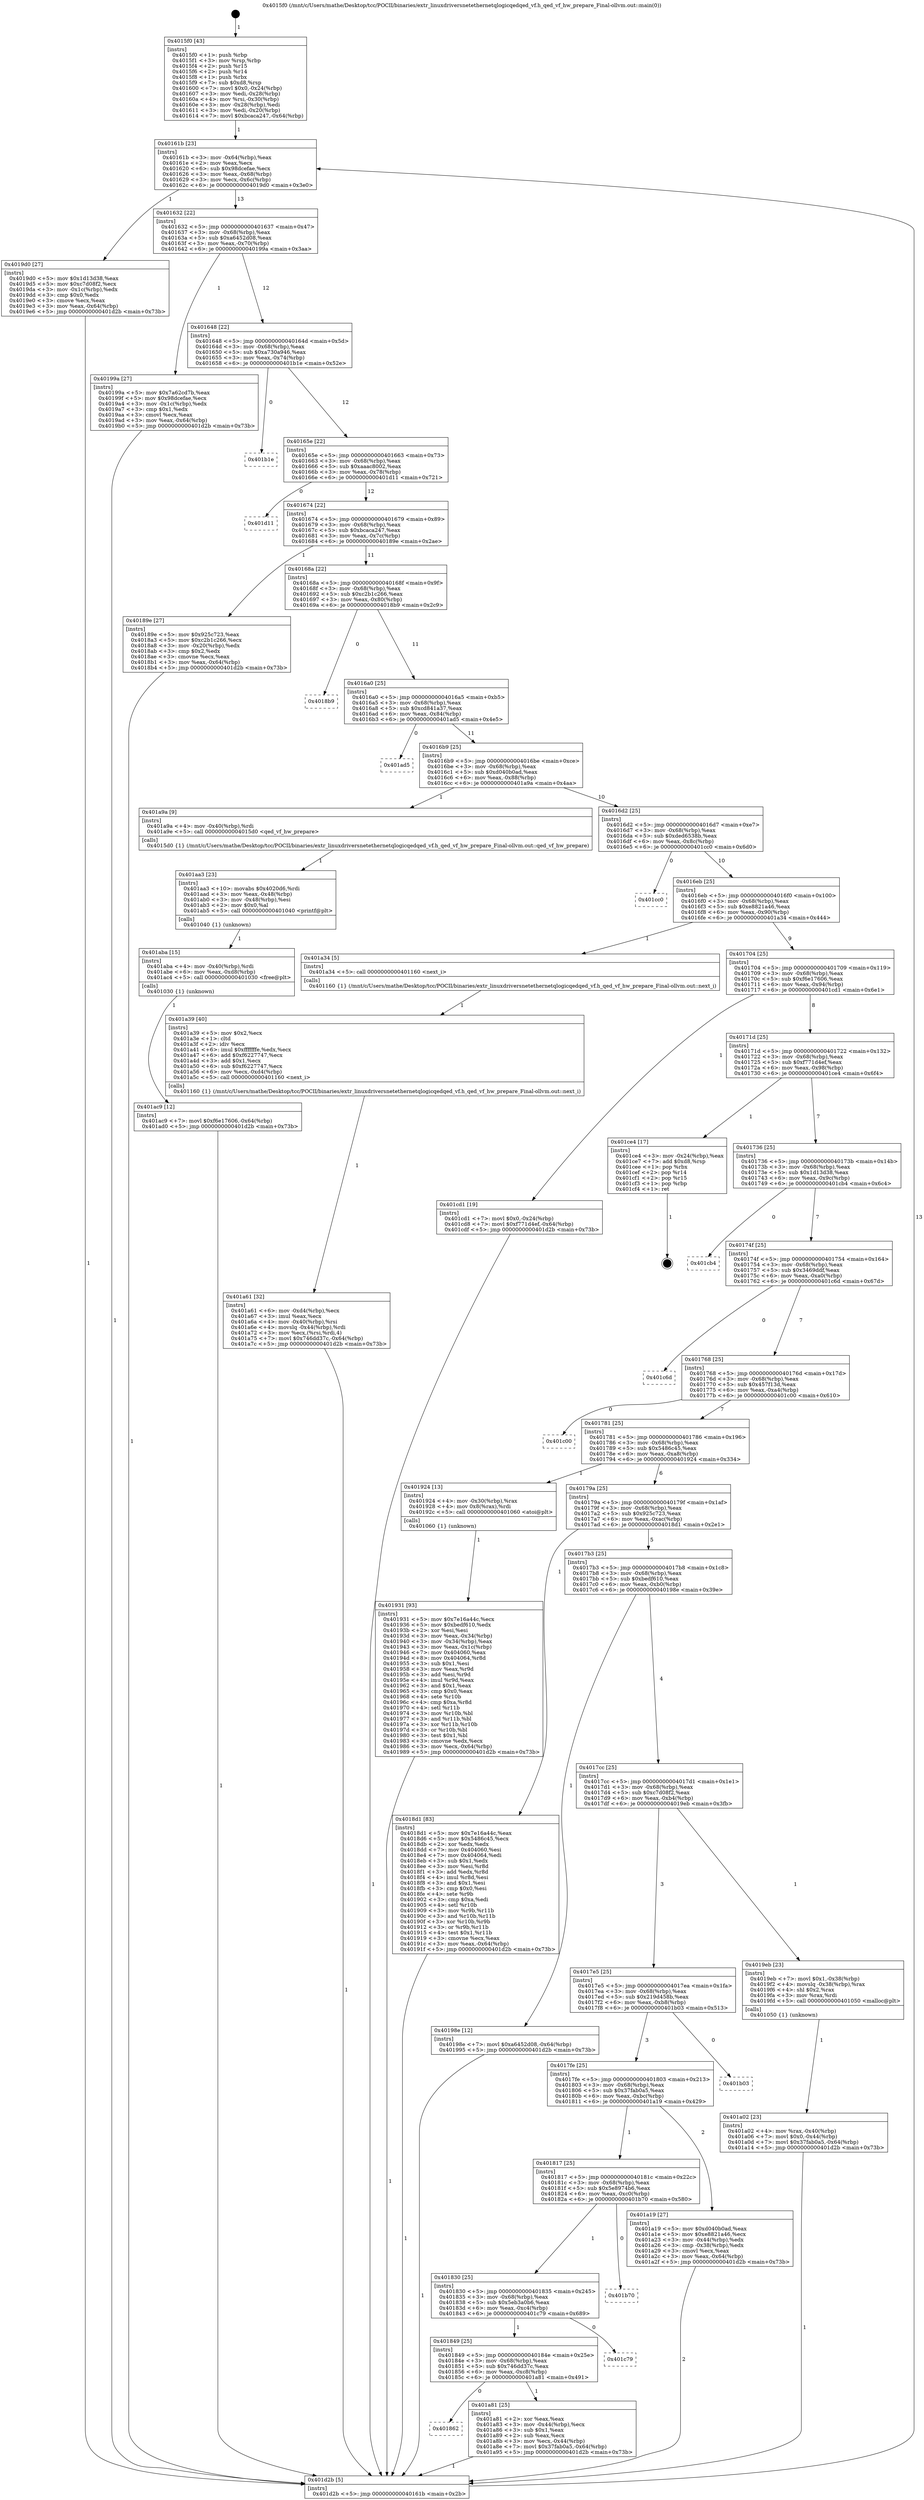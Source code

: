 digraph "0x4015f0" {
  label = "0x4015f0 (/mnt/c/Users/mathe/Desktop/tcc/POCII/binaries/extr_linuxdriversnetethernetqlogicqedqed_vf.h_qed_vf_hw_prepare_Final-ollvm.out::main(0))"
  labelloc = "t"
  node[shape=record]

  Entry [label="",width=0.3,height=0.3,shape=circle,fillcolor=black,style=filled]
  "0x40161b" [label="{
     0x40161b [23]\l
     | [instrs]\l
     &nbsp;&nbsp;0x40161b \<+3\>: mov -0x64(%rbp),%eax\l
     &nbsp;&nbsp;0x40161e \<+2\>: mov %eax,%ecx\l
     &nbsp;&nbsp;0x401620 \<+6\>: sub $0x98dcefae,%ecx\l
     &nbsp;&nbsp;0x401626 \<+3\>: mov %eax,-0x68(%rbp)\l
     &nbsp;&nbsp;0x401629 \<+3\>: mov %ecx,-0x6c(%rbp)\l
     &nbsp;&nbsp;0x40162c \<+6\>: je 00000000004019d0 \<main+0x3e0\>\l
  }"]
  "0x4019d0" [label="{
     0x4019d0 [27]\l
     | [instrs]\l
     &nbsp;&nbsp;0x4019d0 \<+5\>: mov $0x1d13d38,%eax\l
     &nbsp;&nbsp;0x4019d5 \<+5\>: mov $0xc7d08f2,%ecx\l
     &nbsp;&nbsp;0x4019da \<+3\>: mov -0x1c(%rbp),%edx\l
     &nbsp;&nbsp;0x4019dd \<+3\>: cmp $0x0,%edx\l
     &nbsp;&nbsp;0x4019e0 \<+3\>: cmove %ecx,%eax\l
     &nbsp;&nbsp;0x4019e3 \<+3\>: mov %eax,-0x64(%rbp)\l
     &nbsp;&nbsp;0x4019e6 \<+5\>: jmp 0000000000401d2b \<main+0x73b\>\l
  }"]
  "0x401632" [label="{
     0x401632 [22]\l
     | [instrs]\l
     &nbsp;&nbsp;0x401632 \<+5\>: jmp 0000000000401637 \<main+0x47\>\l
     &nbsp;&nbsp;0x401637 \<+3\>: mov -0x68(%rbp),%eax\l
     &nbsp;&nbsp;0x40163a \<+5\>: sub $0xa6452d08,%eax\l
     &nbsp;&nbsp;0x40163f \<+3\>: mov %eax,-0x70(%rbp)\l
     &nbsp;&nbsp;0x401642 \<+6\>: je 000000000040199a \<main+0x3aa\>\l
  }"]
  Exit [label="",width=0.3,height=0.3,shape=circle,fillcolor=black,style=filled,peripheries=2]
  "0x40199a" [label="{
     0x40199a [27]\l
     | [instrs]\l
     &nbsp;&nbsp;0x40199a \<+5\>: mov $0x7a62cd7b,%eax\l
     &nbsp;&nbsp;0x40199f \<+5\>: mov $0x98dcefae,%ecx\l
     &nbsp;&nbsp;0x4019a4 \<+3\>: mov -0x1c(%rbp),%edx\l
     &nbsp;&nbsp;0x4019a7 \<+3\>: cmp $0x1,%edx\l
     &nbsp;&nbsp;0x4019aa \<+3\>: cmovl %ecx,%eax\l
     &nbsp;&nbsp;0x4019ad \<+3\>: mov %eax,-0x64(%rbp)\l
     &nbsp;&nbsp;0x4019b0 \<+5\>: jmp 0000000000401d2b \<main+0x73b\>\l
  }"]
  "0x401648" [label="{
     0x401648 [22]\l
     | [instrs]\l
     &nbsp;&nbsp;0x401648 \<+5\>: jmp 000000000040164d \<main+0x5d\>\l
     &nbsp;&nbsp;0x40164d \<+3\>: mov -0x68(%rbp),%eax\l
     &nbsp;&nbsp;0x401650 \<+5\>: sub $0xa730a946,%eax\l
     &nbsp;&nbsp;0x401655 \<+3\>: mov %eax,-0x74(%rbp)\l
     &nbsp;&nbsp;0x401658 \<+6\>: je 0000000000401b1e \<main+0x52e\>\l
  }"]
  "0x401ac9" [label="{
     0x401ac9 [12]\l
     | [instrs]\l
     &nbsp;&nbsp;0x401ac9 \<+7\>: movl $0xf6e17606,-0x64(%rbp)\l
     &nbsp;&nbsp;0x401ad0 \<+5\>: jmp 0000000000401d2b \<main+0x73b\>\l
  }"]
  "0x401b1e" [label="{
     0x401b1e\l
  }", style=dashed]
  "0x40165e" [label="{
     0x40165e [22]\l
     | [instrs]\l
     &nbsp;&nbsp;0x40165e \<+5\>: jmp 0000000000401663 \<main+0x73\>\l
     &nbsp;&nbsp;0x401663 \<+3\>: mov -0x68(%rbp),%eax\l
     &nbsp;&nbsp;0x401666 \<+5\>: sub $0xaaac8002,%eax\l
     &nbsp;&nbsp;0x40166b \<+3\>: mov %eax,-0x78(%rbp)\l
     &nbsp;&nbsp;0x40166e \<+6\>: je 0000000000401d11 \<main+0x721\>\l
  }"]
  "0x401aba" [label="{
     0x401aba [15]\l
     | [instrs]\l
     &nbsp;&nbsp;0x401aba \<+4\>: mov -0x40(%rbp),%rdi\l
     &nbsp;&nbsp;0x401abe \<+6\>: mov %eax,-0xd8(%rbp)\l
     &nbsp;&nbsp;0x401ac4 \<+5\>: call 0000000000401030 \<free@plt\>\l
     | [calls]\l
     &nbsp;&nbsp;0x401030 \{1\} (unknown)\l
  }"]
  "0x401d11" [label="{
     0x401d11\l
  }", style=dashed]
  "0x401674" [label="{
     0x401674 [22]\l
     | [instrs]\l
     &nbsp;&nbsp;0x401674 \<+5\>: jmp 0000000000401679 \<main+0x89\>\l
     &nbsp;&nbsp;0x401679 \<+3\>: mov -0x68(%rbp),%eax\l
     &nbsp;&nbsp;0x40167c \<+5\>: sub $0xbcaca247,%eax\l
     &nbsp;&nbsp;0x401681 \<+3\>: mov %eax,-0x7c(%rbp)\l
     &nbsp;&nbsp;0x401684 \<+6\>: je 000000000040189e \<main+0x2ae\>\l
  }"]
  "0x401aa3" [label="{
     0x401aa3 [23]\l
     | [instrs]\l
     &nbsp;&nbsp;0x401aa3 \<+10\>: movabs $0x4020d6,%rdi\l
     &nbsp;&nbsp;0x401aad \<+3\>: mov %eax,-0x48(%rbp)\l
     &nbsp;&nbsp;0x401ab0 \<+3\>: mov -0x48(%rbp),%esi\l
     &nbsp;&nbsp;0x401ab3 \<+2\>: mov $0x0,%al\l
     &nbsp;&nbsp;0x401ab5 \<+5\>: call 0000000000401040 \<printf@plt\>\l
     | [calls]\l
     &nbsp;&nbsp;0x401040 \{1\} (unknown)\l
  }"]
  "0x40189e" [label="{
     0x40189e [27]\l
     | [instrs]\l
     &nbsp;&nbsp;0x40189e \<+5\>: mov $0x925c723,%eax\l
     &nbsp;&nbsp;0x4018a3 \<+5\>: mov $0xc2b1c266,%ecx\l
     &nbsp;&nbsp;0x4018a8 \<+3\>: mov -0x20(%rbp),%edx\l
     &nbsp;&nbsp;0x4018ab \<+3\>: cmp $0x2,%edx\l
     &nbsp;&nbsp;0x4018ae \<+3\>: cmovne %ecx,%eax\l
     &nbsp;&nbsp;0x4018b1 \<+3\>: mov %eax,-0x64(%rbp)\l
     &nbsp;&nbsp;0x4018b4 \<+5\>: jmp 0000000000401d2b \<main+0x73b\>\l
  }"]
  "0x40168a" [label="{
     0x40168a [22]\l
     | [instrs]\l
     &nbsp;&nbsp;0x40168a \<+5\>: jmp 000000000040168f \<main+0x9f\>\l
     &nbsp;&nbsp;0x40168f \<+3\>: mov -0x68(%rbp),%eax\l
     &nbsp;&nbsp;0x401692 \<+5\>: sub $0xc2b1c266,%eax\l
     &nbsp;&nbsp;0x401697 \<+3\>: mov %eax,-0x80(%rbp)\l
     &nbsp;&nbsp;0x40169a \<+6\>: je 00000000004018b9 \<main+0x2c9\>\l
  }"]
  "0x401d2b" [label="{
     0x401d2b [5]\l
     | [instrs]\l
     &nbsp;&nbsp;0x401d2b \<+5\>: jmp 000000000040161b \<main+0x2b\>\l
  }"]
  "0x4015f0" [label="{
     0x4015f0 [43]\l
     | [instrs]\l
     &nbsp;&nbsp;0x4015f0 \<+1\>: push %rbp\l
     &nbsp;&nbsp;0x4015f1 \<+3\>: mov %rsp,%rbp\l
     &nbsp;&nbsp;0x4015f4 \<+2\>: push %r15\l
     &nbsp;&nbsp;0x4015f6 \<+2\>: push %r14\l
     &nbsp;&nbsp;0x4015f8 \<+1\>: push %rbx\l
     &nbsp;&nbsp;0x4015f9 \<+7\>: sub $0xd8,%rsp\l
     &nbsp;&nbsp;0x401600 \<+7\>: movl $0x0,-0x24(%rbp)\l
     &nbsp;&nbsp;0x401607 \<+3\>: mov %edi,-0x28(%rbp)\l
     &nbsp;&nbsp;0x40160a \<+4\>: mov %rsi,-0x30(%rbp)\l
     &nbsp;&nbsp;0x40160e \<+3\>: mov -0x28(%rbp),%edi\l
     &nbsp;&nbsp;0x401611 \<+3\>: mov %edi,-0x20(%rbp)\l
     &nbsp;&nbsp;0x401614 \<+7\>: movl $0xbcaca247,-0x64(%rbp)\l
  }"]
  "0x401862" [label="{
     0x401862\l
  }", style=dashed]
  "0x4018b9" [label="{
     0x4018b9\l
  }", style=dashed]
  "0x4016a0" [label="{
     0x4016a0 [25]\l
     | [instrs]\l
     &nbsp;&nbsp;0x4016a0 \<+5\>: jmp 00000000004016a5 \<main+0xb5\>\l
     &nbsp;&nbsp;0x4016a5 \<+3\>: mov -0x68(%rbp),%eax\l
     &nbsp;&nbsp;0x4016a8 \<+5\>: sub $0xcd841a37,%eax\l
     &nbsp;&nbsp;0x4016ad \<+6\>: mov %eax,-0x84(%rbp)\l
     &nbsp;&nbsp;0x4016b3 \<+6\>: je 0000000000401ad5 \<main+0x4e5\>\l
  }"]
  "0x401a81" [label="{
     0x401a81 [25]\l
     | [instrs]\l
     &nbsp;&nbsp;0x401a81 \<+2\>: xor %eax,%eax\l
     &nbsp;&nbsp;0x401a83 \<+3\>: mov -0x44(%rbp),%ecx\l
     &nbsp;&nbsp;0x401a86 \<+3\>: sub $0x1,%eax\l
     &nbsp;&nbsp;0x401a89 \<+2\>: sub %eax,%ecx\l
     &nbsp;&nbsp;0x401a8b \<+3\>: mov %ecx,-0x44(%rbp)\l
     &nbsp;&nbsp;0x401a8e \<+7\>: movl $0x37fab0a5,-0x64(%rbp)\l
     &nbsp;&nbsp;0x401a95 \<+5\>: jmp 0000000000401d2b \<main+0x73b\>\l
  }"]
  "0x401ad5" [label="{
     0x401ad5\l
  }", style=dashed]
  "0x4016b9" [label="{
     0x4016b9 [25]\l
     | [instrs]\l
     &nbsp;&nbsp;0x4016b9 \<+5\>: jmp 00000000004016be \<main+0xce\>\l
     &nbsp;&nbsp;0x4016be \<+3\>: mov -0x68(%rbp),%eax\l
     &nbsp;&nbsp;0x4016c1 \<+5\>: sub $0xd040b0ad,%eax\l
     &nbsp;&nbsp;0x4016c6 \<+6\>: mov %eax,-0x88(%rbp)\l
     &nbsp;&nbsp;0x4016cc \<+6\>: je 0000000000401a9a \<main+0x4aa\>\l
  }"]
  "0x401849" [label="{
     0x401849 [25]\l
     | [instrs]\l
     &nbsp;&nbsp;0x401849 \<+5\>: jmp 000000000040184e \<main+0x25e\>\l
     &nbsp;&nbsp;0x40184e \<+3\>: mov -0x68(%rbp),%eax\l
     &nbsp;&nbsp;0x401851 \<+5\>: sub $0x746dd37c,%eax\l
     &nbsp;&nbsp;0x401856 \<+6\>: mov %eax,-0xc8(%rbp)\l
     &nbsp;&nbsp;0x40185c \<+6\>: je 0000000000401a81 \<main+0x491\>\l
  }"]
  "0x401a9a" [label="{
     0x401a9a [9]\l
     | [instrs]\l
     &nbsp;&nbsp;0x401a9a \<+4\>: mov -0x40(%rbp),%rdi\l
     &nbsp;&nbsp;0x401a9e \<+5\>: call 00000000004015d0 \<qed_vf_hw_prepare\>\l
     | [calls]\l
     &nbsp;&nbsp;0x4015d0 \{1\} (/mnt/c/Users/mathe/Desktop/tcc/POCII/binaries/extr_linuxdriversnetethernetqlogicqedqed_vf.h_qed_vf_hw_prepare_Final-ollvm.out::qed_vf_hw_prepare)\l
  }"]
  "0x4016d2" [label="{
     0x4016d2 [25]\l
     | [instrs]\l
     &nbsp;&nbsp;0x4016d2 \<+5\>: jmp 00000000004016d7 \<main+0xe7\>\l
     &nbsp;&nbsp;0x4016d7 \<+3\>: mov -0x68(%rbp),%eax\l
     &nbsp;&nbsp;0x4016da \<+5\>: sub $0xded6538b,%eax\l
     &nbsp;&nbsp;0x4016df \<+6\>: mov %eax,-0x8c(%rbp)\l
     &nbsp;&nbsp;0x4016e5 \<+6\>: je 0000000000401cc0 \<main+0x6d0\>\l
  }"]
  "0x401c79" [label="{
     0x401c79\l
  }", style=dashed]
  "0x401cc0" [label="{
     0x401cc0\l
  }", style=dashed]
  "0x4016eb" [label="{
     0x4016eb [25]\l
     | [instrs]\l
     &nbsp;&nbsp;0x4016eb \<+5\>: jmp 00000000004016f0 \<main+0x100\>\l
     &nbsp;&nbsp;0x4016f0 \<+3\>: mov -0x68(%rbp),%eax\l
     &nbsp;&nbsp;0x4016f3 \<+5\>: sub $0xe8821a46,%eax\l
     &nbsp;&nbsp;0x4016f8 \<+6\>: mov %eax,-0x90(%rbp)\l
     &nbsp;&nbsp;0x4016fe \<+6\>: je 0000000000401a34 \<main+0x444\>\l
  }"]
  "0x401830" [label="{
     0x401830 [25]\l
     | [instrs]\l
     &nbsp;&nbsp;0x401830 \<+5\>: jmp 0000000000401835 \<main+0x245\>\l
     &nbsp;&nbsp;0x401835 \<+3\>: mov -0x68(%rbp),%eax\l
     &nbsp;&nbsp;0x401838 \<+5\>: sub $0x5eb3a0b6,%eax\l
     &nbsp;&nbsp;0x40183d \<+6\>: mov %eax,-0xc4(%rbp)\l
     &nbsp;&nbsp;0x401843 \<+6\>: je 0000000000401c79 \<main+0x689\>\l
  }"]
  "0x401a34" [label="{
     0x401a34 [5]\l
     | [instrs]\l
     &nbsp;&nbsp;0x401a34 \<+5\>: call 0000000000401160 \<next_i\>\l
     | [calls]\l
     &nbsp;&nbsp;0x401160 \{1\} (/mnt/c/Users/mathe/Desktop/tcc/POCII/binaries/extr_linuxdriversnetethernetqlogicqedqed_vf.h_qed_vf_hw_prepare_Final-ollvm.out::next_i)\l
  }"]
  "0x401704" [label="{
     0x401704 [25]\l
     | [instrs]\l
     &nbsp;&nbsp;0x401704 \<+5\>: jmp 0000000000401709 \<main+0x119\>\l
     &nbsp;&nbsp;0x401709 \<+3\>: mov -0x68(%rbp),%eax\l
     &nbsp;&nbsp;0x40170c \<+5\>: sub $0xf6e17606,%eax\l
     &nbsp;&nbsp;0x401711 \<+6\>: mov %eax,-0x94(%rbp)\l
     &nbsp;&nbsp;0x401717 \<+6\>: je 0000000000401cd1 \<main+0x6e1\>\l
  }"]
  "0x401b70" [label="{
     0x401b70\l
  }", style=dashed]
  "0x401cd1" [label="{
     0x401cd1 [19]\l
     | [instrs]\l
     &nbsp;&nbsp;0x401cd1 \<+7\>: movl $0x0,-0x24(%rbp)\l
     &nbsp;&nbsp;0x401cd8 \<+7\>: movl $0xf771d4ef,-0x64(%rbp)\l
     &nbsp;&nbsp;0x401cdf \<+5\>: jmp 0000000000401d2b \<main+0x73b\>\l
  }"]
  "0x40171d" [label="{
     0x40171d [25]\l
     | [instrs]\l
     &nbsp;&nbsp;0x40171d \<+5\>: jmp 0000000000401722 \<main+0x132\>\l
     &nbsp;&nbsp;0x401722 \<+3\>: mov -0x68(%rbp),%eax\l
     &nbsp;&nbsp;0x401725 \<+5\>: sub $0xf771d4ef,%eax\l
     &nbsp;&nbsp;0x40172a \<+6\>: mov %eax,-0x98(%rbp)\l
     &nbsp;&nbsp;0x401730 \<+6\>: je 0000000000401ce4 \<main+0x6f4\>\l
  }"]
  "0x401a61" [label="{
     0x401a61 [32]\l
     | [instrs]\l
     &nbsp;&nbsp;0x401a61 \<+6\>: mov -0xd4(%rbp),%ecx\l
     &nbsp;&nbsp;0x401a67 \<+3\>: imul %eax,%ecx\l
     &nbsp;&nbsp;0x401a6a \<+4\>: mov -0x40(%rbp),%rsi\l
     &nbsp;&nbsp;0x401a6e \<+4\>: movslq -0x44(%rbp),%rdi\l
     &nbsp;&nbsp;0x401a72 \<+3\>: mov %ecx,(%rsi,%rdi,4)\l
     &nbsp;&nbsp;0x401a75 \<+7\>: movl $0x746dd37c,-0x64(%rbp)\l
     &nbsp;&nbsp;0x401a7c \<+5\>: jmp 0000000000401d2b \<main+0x73b\>\l
  }"]
  "0x401ce4" [label="{
     0x401ce4 [17]\l
     | [instrs]\l
     &nbsp;&nbsp;0x401ce4 \<+3\>: mov -0x24(%rbp),%eax\l
     &nbsp;&nbsp;0x401ce7 \<+7\>: add $0xd8,%rsp\l
     &nbsp;&nbsp;0x401cee \<+1\>: pop %rbx\l
     &nbsp;&nbsp;0x401cef \<+2\>: pop %r14\l
     &nbsp;&nbsp;0x401cf1 \<+2\>: pop %r15\l
     &nbsp;&nbsp;0x401cf3 \<+1\>: pop %rbp\l
     &nbsp;&nbsp;0x401cf4 \<+1\>: ret\l
  }"]
  "0x401736" [label="{
     0x401736 [25]\l
     | [instrs]\l
     &nbsp;&nbsp;0x401736 \<+5\>: jmp 000000000040173b \<main+0x14b\>\l
     &nbsp;&nbsp;0x40173b \<+3\>: mov -0x68(%rbp),%eax\l
     &nbsp;&nbsp;0x40173e \<+5\>: sub $0x1d13d38,%eax\l
     &nbsp;&nbsp;0x401743 \<+6\>: mov %eax,-0x9c(%rbp)\l
     &nbsp;&nbsp;0x401749 \<+6\>: je 0000000000401cb4 \<main+0x6c4\>\l
  }"]
  "0x401a39" [label="{
     0x401a39 [40]\l
     | [instrs]\l
     &nbsp;&nbsp;0x401a39 \<+5\>: mov $0x2,%ecx\l
     &nbsp;&nbsp;0x401a3e \<+1\>: cltd\l
     &nbsp;&nbsp;0x401a3f \<+2\>: idiv %ecx\l
     &nbsp;&nbsp;0x401a41 \<+6\>: imul $0xfffffffe,%edx,%ecx\l
     &nbsp;&nbsp;0x401a47 \<+6\>: add $0xf6227747,%ecx\l
     &nbsp;&nbsp;0x401a4d \<+3\>: add $0x1,%ecx\l
     &nbsp;&nbsp;0x401a50 \<+6\>: sub $0xf6227747,%ecx\l
     &nbsp;&nbsp;0x401a56 \<+6\>: mov %ecx,-0xd4(%rbp)\l
     &nbsp;&nbsp;0x401a5c \<+5\>: call 0000000000401160 \<next_i\>\l
     | [calls]\l
     &nbsp;&nbsp;0x401160 \{1\} (/mnt/c/Users/mathe/Desktop/tcc/POCII/binaries/extr_linuxdriversnetethernetqlogicqedqed_vf.h_qed_vf_hw_prepare_Final-ollvm.out::next_i)\l
  }"]
  "0x401cb4" [label="{
     0x401cb4\l
  }", style=dashed]
  "0x40174f" [label="{
     0x40174f [25]\l
     | [instrs]\l
     &nbsp;&nbsp;0x40174f \<+5\>: jmp 0000000000401754 \<main+0x164\>\l
     &nbsp;&nbsp;0x401754 \<+3\>: mov -0x68(%rbp),%eax\l
     &nbsp;&nbsp;0x401757 \<+5\>: sub $0x3469ddf,%eax\l
     &nbsp;&nbsp;0x40175c \<+6\>: mov %eax,-0xa0(%rbp)\l
     &nbsp;&nbsp;0x401762 \<+6\>: je 0000000000401c6d \<main+0x67d\>\l
  }"]
  "0x401817" [label="{
     0x401817 [25]\l
     | [instrs]\l
     &nbsp;&nbsp;0x401817 \<+5\>: jmp 000000000040181c \<main+0x22c\>\l
     &nbsp;&nbsp;0x40181c \<+3\>: mov -0x68(%rbp),%eax\l
     &nbsp;&nbsp;0x40181f \<+5\>: sub $0x5e8974b6,%eax\l
     &nbsp;&nbsp;0x401824 \<+6\>: mov %eax,-0xc0(%rbp)\l
     &nbsp;&nbsp;0x40182a \<+6\>: je 0000000000401b70 \<main+0x580\>\l
  }"]
  "0x401c6d" [label="{
     0x401c6d\l
  }", style=dashed]
  "0x401768" [label="{
     0x401768 [25]\l
     | [instrs]\l
     &nbsp;&nbsp;0x401768 \<+5\>: jmp 000000000040176d \<main+0x17d\>\l
     &nbsp;&nbsp;0x40176d \<+3\>: mov -0x68(%rbp),%eax\l
     &nbsp;&nbsp;0x401770 \<+5\>: sub $0x457f13d,%eax\l
     &nbsp;&nbsp;0x401775 \<+6\>: mov %eax,-0xa4(%rbp)\l
     &nbsp;&nbsp;0x40177b \<+6\>: je 0000000000401c00 \<main+0x610\>\l
  }"]
  "0x401a19" [label="{
     0x401a19 [27]\l
     | [instrs]\l
     &nbsp;&nbsp;0x401a19 \<+5\>: mov $0xd040b0ad,%eax\l
     &nbsp;&nbsp;0x401a1e \<+5\>: mov $0xe8821a46,%ecx\l
     &nbsp;&nbsp;0x401a23 \<+3\>: mov -0x44(%rbp),%edx\l
     &nbsp;&nbsp;0x401a26 \<+3\>: cmp -0x38(%rbp),%edx\l
     &nbsp;&nbsp;0x401a29 \<+3\>: cmovl %ecx,%eax\l
     &nbsp;&nbsp;0x401a2c \<+3\>: mov %eax,-0x64(%rbp)\l
     &nbsp;&nbsp;0x401a2f \<+5\>: jmp 0000000000401d2b \<main+0x73b\>\l
  }"]
  "0x401c00" [label="{
     0x401c00\l
  }", style=dashed]
  "0x401781" [label="{
     0x401781 [25]\l
     | [instrs]\l
     &nbsp;&nbsp;0x401781 \<+5\>: jmp 0000000000401786 \<main+0x196\>\l
     &nbsp;&nbsp;0x401786 \<+3\>: mov -0x68(%rbp),%eax\l
     &nbsp;&nbsp;0x401789 \<+5\>: sub $0x5486c45,%eax\l
     &nbsp;&nbsp;0x40178e \<+6\>: mov %eax,-0xa8(%rbp)\l
     &nbsp;&nbsp;0x401794 \<+6\>: je 0000000000401924 \<main+0x334\>\l
  }"]
  "0x4017fe" [label="{
     0x4017fe [25]\l
     | [instrs]\l
     &nbsp;&nbsp;0x4017fe \<+5\>: jmp 0000000000401803 \<main+0x213\>\l
     &nbsp;&nbsp;0x401803 \<+3\>: mov -0x68(%rbp),%eax\l
     &nbsp;&nbsp;0x401806 \<+5\>: sub $0x37fab0a5,%eax\l
     &nbsp;&nbsp;0x40180b \<+6\>: mov %eax,-0xbc(%rbp)\l
     &nbsp;&nbsp;0x401811 \<+6\>: je 0000000000401a19 \<main+0x429\>\l
  }"]
  "0x401924" [label="{
     0x401924 [13]\l
     | [instrs]\l
     &nbsp;&nbsp;0x401924 \<+4\>: mov -0x30(%rbp),%rax\l
     &nbsp;&nbsp;0x401928 \<+4\>: mov 0x8(%rax),%rdi\l
     &nbsp;&nbsp;0x40192c \<+5\>: call 0000000000401060 \<atoi@plt\>\l
     | [calls]\l
     &nbsp;&nbsp;0x401060 \{1\} (unknown)\l
  }"]
  "0x40179a" [label="{
     0x40179a [25]\l
     | [instrs]\l
     &nbsp;&nbsp;0x40179a \<+5\>: jmp 000000000040179f \<main+0x1af\>\l
     &nbsp;&nbsp;0x40179f \<+3\>: mov -0x68(%rbp),%eax\l
     &nbsp;&nbsp;0x4017a2 \<+5\>: sub $0x925c723,%eax\l
     &nbsp;&nbsp;0x4017a7 \<+6\>: mov %eax,-0xac(%rbp)\l
     &nbsp;&nbsp;0x4017ad \<+6\>: je 00000000004018d1 \<main+0x2e1\>\l
  }"]
  "0x401b03" [label="{
     0x401b03\l
  }", style=dashed]
  "0x4018d1" [label="{
     0x4018d1 [83]\l
     | [instrs]\l
     &nbsp;&nbsp;0x4018d1 \<+5\>: mov $0x7e16a44c,%eax\l
     &nbsp;&nbsp;0x4018d6 \<+5\>: mov $0x5486c45,%ecx\l
     &nbsp;&nbsp;0x4018db \<+2\>: xor %edx,%edx\l
     &nbsp;&nbsp;0x4018dd \<+7\>: mov 0x404060,%esi\l
     &nbsp;&nbsp;0x4018e4 \<+7\>: mov 0x404064,%edi\l
     &nbsp;&nbsp;0x4018eb \<+3\>: sub $0x1,%edx\l
     &nbsp;&nbsp;0x4018ee \<+3\>: mov %esi,%r8d\l
     &nbsp;&nbsp;0x4018f1 \<+3\>: add %edx,%r8d\l
     &nbsp;&nbsp;0x4018f4 \<+4\>: imul %r8d,%esi\l
     &nbsp;&nbsp;0x4018f8 \<+3\>: and $0x1,%esi\l
     &nbsp;&nbsp;0x4018fb \<+3\>: cmp $0x0,%esi\l
     &nbsp;&nbsp;0x4018fe \<+4\>: sete %r9b\l
     &nbsp;&nbsp;0x401902 \<+3\>: cmp $0xa,%edi\l
     &nbsp;&nbsp;0x401905 \<+4\>: setl %r10b\l
     &nbsp;&nbsp;0x401909 \<+3\>: mov %r9b,%r11b\l
     &nbsp;&nbsp;0x40190c \<+3\>: and %r10b,%r11b\l
     &nbsp;&nbsp;0x40190f \<+3\>: xor %r10b,%r9b\l
     &nbsp;&nbsp;0x401912 \<+3\>: or %r9b,%r11b\l
     &nbsp;&nbsp;0x401915 \<+4\>: test $0x1,%r11b\l
     &nbsp;&nbsp;0x401919 \<+3\>: cmovne %ecx,%eax\l
     &nbsp;&nbsp;0x40191c \<+3\>: mov %eax,-0x64(%rbp)\l
     &nbsp;&nbsp;0x40191f \<+5\>: jmp 0000000000401d2b \<main+0x73b\>\l
  }"]
  "0x4017b3" [label="{
     0x4017b3 [25]\l
     | [instrs]\l
     &nbsp;&nbsp;0x4017b3 \<+5\>: jmp 00000000004017b8 \<main+0x1c8\>\l
     &nbsp;&nbsp;0x4017b8 \<+3\>: mov -0x68(%rbp),%eax\l
     &nbsp;&nbsp;0x4017bb \<+5\>: sub $0xbedf610,%eax\l
     &nbsp;&nbsp;0x4017c0 \<+6\>: mov %eax,-0xb0(%rbp)\l
     &nbsp;&nbsp;0x4017c6 \<+6\>: je 000000000040198e \<main+0x39e\>\l
  }"]
  "0x401931" [label="{
     0x401931 [93]\l
     | [instrs]\l
     &nbsp;&nbsp;0x401931 \<+5\>: mov $0x7e16a44c,%ecx\l
     &nbsp;&nbsp;0x401936 \<+5\>: mov $0xbedf610,%edx\l
     &nbsp;&nbsp;0x40193b \<+2\>: xor %esi,%esi\l
     &nbsp;&nbsp;0x40193d \<+3\>: mov %eax,-0x34(%rbp)\l
     &nbsp;&nbsp;0x401940 \<+3\>: mov -0x34(%rbp),%eax\l
     &nbsp;&nbsp;0x401943 \<+3\>: mov %eax,-0x1c(%rbp)\l
     &nbsp;&nbsp;0x401946 \<+7\>: mov 0x404060,%eax\l
     &nbsp;&nbsp;0x40194d \<+8\>: mov 0x404064,%r8d\l
     &nbsp;&nbsp;0x401955 \<+3\>: sub $0x1,%esi\l
     &nbsp;&nbsp;0x401958 \<+3\>: mov %eax,%r9d\l
     &nbsp;&nbsp;0x40195b \<+3\>: add %esi,%r9d\l
     &nbsp;&nbsp;0x40195e \<+4\>: imul %r9d,%eax\l
     &nbsp;&nbsp;0x401962 \<+3\>: and $0x1,%eax\l
     &nbsp;&nbsp;0x401965 \<+3\>: cmp $0x0,%eax\l
     &nbsp;&nbsp;0x401968 \<+4\>: sete %r10b\l
     &nbsp;&nbsp;0x40196c \<+4\>: cmp $0xa,%r8d\l
     &nbsp;&nbsp;0x401970 \<+4\>: setl %r11b\l
     &nbsp;&nbsp;0x401974 \<+3\>: mov %r10b,%bl\l
     &nbsp;&nbsp;0x401977 \<+3\>: and %r11b,%bl\l
     &nbsp;&nbsp;0x40197a \<+3\>: xor %r11b,%r10b\l
     &nbsp;&nbsp;0x40197d \<+3\>: or %r10b,%bl\l
     &nbsp;&nbsp;0x401980 \<+3\>: test $0x1,%bl\l
     &nbsp;&nbsp;0x401983 \<+3\>: cmovne %edx,%ecx\l
     &nbsp;&nbsp;0x401986 \<+3\>: mov %ecx,-0x64(%rbp)\l
     &nbsp;&nbsp;0x401989 \<+5\>: jmp 0000000000401d2b \<main+0x73b\>\l
  }"]
  "0x401a02" [label="{
     0x401a02 [23]\l
     | [instrs]\l
     &nbsp;&nbsp;0x401a02 \<+4\>: mov %rax,-0x40(%rbp)\l
     &nbsp;&nbsp;0x401a06 \<+7\>: movl $0x0,-0x44(%rbp)\l
     &nbsp;&nbsp;0x401a0d \<+7\>: movl $0x37fab0a5,-0x64(%rbp)\l
     &nbsp;&nbsp;0x401a14 \<+5\>: jmp 0000000000401d2b \<main+0x73b\>\l
  }"]
  "0x40198e" [label="{
     0x40198e [12]\l
     | [instrs]\l
     &nbsp;&nbsp;0x40198e \<+7\>: movl $0xa6452d08,-0x64(%rbp)\l
     &nbsp;&nbsp;0x401995 \<+5\>: jmp 0000000000401d2b \<main+0x73b\>\l
  }"]
  "0x4017cc" [label="{
     0x4017cc [25]\l
     | [instrs]\l
     &nbsp;&nbsp;0x4017cc \<+5\>: jmp 00000000004017d1 \<main+0x1e1\>\l
     &nbsp;&nbsp;0x4017d1 \<+3\>: mov -0x68(%rbp),%eax\l
     &nbsp;&nbsp;0x4017d4 \<+5\>: sub $0xc7d08f2,%eax\l
     &nbsp;&nbsp;0x4017d9 \<+6\>: mov %eax,-0xb4(%rbp)\l
     &nbsp;&nbsp;0x4017df \<+6\>: je 00000000004019eb \<main+0x3fb\>\l
  }"]
  "0x4017e5" [label="{
     0x4017e5 [25]\l
     | [instrs]\l
     &nbsp;&nbsp;0x4017e5 \<+5\>: jmp 00000000004017ea \<main+0x1fa\>\l
     &nbsp;&nbsp;0x4017ea \<+3\>: mov -0x68(%rbp),%eax\l
     &nbsp;&nbsp;0x4017ed \<+5\>: sub $0x219d458b,%eax\l
     &nbsp;&nbsp;0x4017f2 \<+6\>: mov %eax,-0xb8(%rbp)\l
     &nbsp;&nbsp;0x4017f8 \<+6\>: je 0000000000401b03 \<main+0x513\>\l
  }"]
  "0x4019eb" [label="{
     0x4019eb [23]\l
     | [instrs]\l
     &nbsp;&nbsp;0x4019eb \<+7\>: movl $0x1,-0x38(%rbp)\l
     &nbsp;&nbsp;0x4019f2 \<+4\>: movslq -0x38(%rbp),%rax\l
     &nbsp;&nbsp;0x4019f6 \<+4\>: shl $0x2,%rax\l
     &nbsp;&nbsp;0x4019fa \<+3\>: mov %rax,%rdi\l
     &nbsp;&nbsp;0x4019fd \<+5\>: call 0000000000401050 \<malloc@plt\>\l
     | [calls]\l
     &nbsp;&nbsp;0x401050 \{1\} (unknown)\l
  }"]
  Entry -> "0x4015f0" [label=" 1"]
  "0x40161b" -> "0x4019d0" [label=" 1"]
  "0x40161b" -> "0x401632" [label=" 13"]
  "0x401ce4" -> Exit [label=" 1"]
  "0x401632" -> "0x40199a" [label=" 1"]
  "0x401632" -> "0x401648" [label=" 12"]
  "0x401cd1" -> "0x401d2b" [label=" 1"]
  "0x401648" -> "0x401b1e" [label=" 0"]
  "0x401648" -> "0x40165e" [label=" 12"]
  "0x401ac9" -> "0x401d2b" [label=" 1"]
  "0x40165e" -> "0x401d11" [label=" 0"]
  "0x40165e" -> "0x401674" [label=" 12"]
  "0x401aba" -> "0x401ac9" [label=" 1"]
  "0x401674" -> "0x40189e" [label=" 1"]
  "0x401674" -> "0x40168a" [label=" 11"]
  "0x40189e" -> "0x401d2b" [label=" 1"]
  "0x4015f0" -> "0x40161b" [label=" 1"]
  "0x401d2b" -> "0x40161b" [label=" 13"]
  "0x401aa3" -> "0x401aba" [label=" 1"]
  "0x40168a" -> "0x4018b9" [label=" 0"]
  "0x40168a" -> "0x4016a0" [label=" 11"]
  "0x401a9a" -> "0x401aa3" [label=" 1"]
  "0x4016a0" -> "0x401ad5" [label=" 0"]
  "0x4016a0" -> "0x4016b9" [label=" 11"]
  "0x401a81" -> "0x401d2b" [label=" 1"]
  "0x4016b9" -> "0x401a9a" [label=" 1"]
  "0x4016b9" -> "0x4016d2" [label=" 10"]
  "0x401849" -> "0x401a81" [label=" 1"]
  "0x4016d2" -> "0x401cc0" [label=" 0"]
  "0x4016d2" -> "0x4016eb" [label=" 10"]
  "0x401849" -> "0x401862" [label=" 0"]
  "0x4016eb" -> "0x401a34" [label=" 1"]
  "0x4016eb" -> "0x401704" [label=" 9"]
  "0x401830" -> "0x401c79" [label=" 0"]
  "0x401704" -> "0x401cd1" [label=" 1"]
  "0x401704" -> "0x40171d" [label=" 8"]
  "0x401830" -> "0x401849" [label=" 1"]
  "0x40171d" -> "0x401ce4" [label=" 1"]
  "0x40171d" -> "0x401736" [label=" 7"]
  "0x401817" -> "0x401b70" [label=" 0"]
  "0x401736" -> "0x401cb4" [label=" 0"]
  "0x401736" -> "0x40174f" [label=" 7"]
  "0x401817" -> "0x401830" [label=" 1"]
  "0x40174f" -> "0x401c6d" [label=" 0"]
  "0x40174f" -> "0x401768" [label=" 7"]
  "0x401a61" -> "0x401d2b" [label=" 1"]
  "0x401768" -> "0x401c00" [label=" 0"]
  "0x401768" -> "0x401781" [label=" 7"]
  "0x401a39" -> "0x401a61" [label=" 1"]
  "0x401781" -> "0x401924" [label=" 1"]
  "0x401781" -> "0x40179a" [label=" 6"]
  "0x401a19" -> "0x401d2b" [label=" 2"]
  "0x40179a" -> "0x4018d1" [label=" 1"]
  "0x40179a" -> "0x4017b3" [label=" 5"]
  "0x4018d1" -> "0x401d2b" [label=" 1"]
  "0x401924" -> "0x401931" [label=" 1"]
  "0x401931" -> "0x401d2b" [label=" 1"]
  "0x4017fe" -> "0x401817" [label=" 1"]
  "0x4017b3" -> "0x40198e" [label=" 1"]
  "0x4017b3" -> "0x4017cc" [label=" 4"]
  "0x40198e" -> "0x401d2b" [label=" 1"]
  "0x40199a" -> "0x401d2b" [label=" 1"]
  "0x4019d0" -> "0x401d2b" [label=" 1"]
  "0x401a34" -> "0x401a39" [label=" 1"]
  "0x4017cc" -> "0x4019eb" [label=" 1"]
  "0x4017cc" -> "0x4017e5" [label=" 3"]
  "0x4019eb" -> "0x401a02" [label=" 1"]
  "0x401a02" -> "0x401d2b" [label=" 1"]
  "0x4017fe" -> "0x401a19" [label=" 2"]
  "0x4017e5" -> "0x401b03" [label=" 0"]
  "0x4017e5" -> "0x4017fe" [label=" 3"]
}
